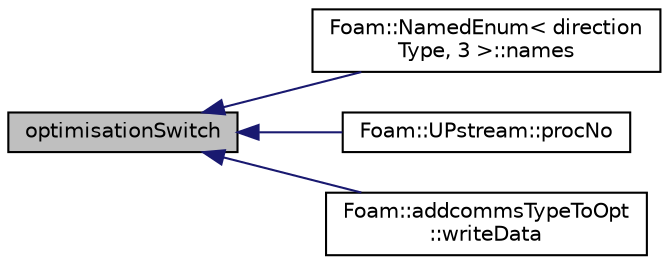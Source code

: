 digraph "optimisationSwitch"
{
  bgcolor="transparent";
  edge [fontname="Helvetica",fontsize="10",labelfontname="Helvetica",labelfontsize="10"];
  node [fontname="Helvetica",fontsize="10",shape=record];
  rankdir="LR";
  Node2414 [label="optimisationSwitch",height=0.2,width=0.4,color="black", fillcolor="grey75", style="filled", fontcolor="black"];
  Node2414 -> Node2415 [dir="back",color="midnightblue",fontsize="10",style="solid",fontname="Helvetica"];
  Node2415 [label="Foam::NamedEnum\< direction\lType, 3 \>::names",height=0.2,width=0.4,color="black",URL="$a27113.html#a7350da3a0edd92cd11e6c479c9967dc8"];
  Node2414 -> Node2416 [dir="back",color="midnightblue",fontsize="10",style="solid",fontname="Helvetica"];
  Node2416 [label="Foam::UPstream::procNo",height=0.2,width=0.4,color="black",URL="$a27377.html#a72945ee17b0501f700a4931b599cde3e",tooltip="Return processor number in communicator (given processor number. "];
  Node2414 -> Node2417 [dir="back",color="midnightblue",fontsize="10",style="solid",fontname="Helvetica"];
  Node2417 [label="Foam::addcommsTypeToOpt\l::writeData",height=0.2,width=0.4,color="black",URL="$a27373.html#a3698c7f1bc79ffe81cf8d31e7397d1cf",tooltip="Write. "];
}
